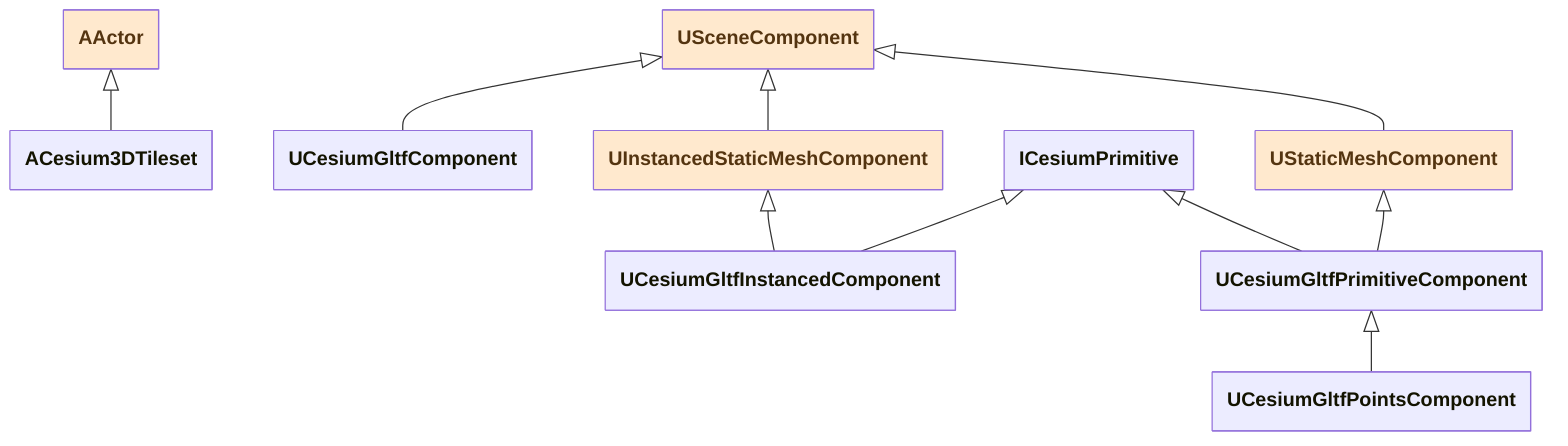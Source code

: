 ---
config:
  class:
    hideEmptyMembersBox: true
---
classDiagram
direction TB
    AActor <|-- ACesium3DTileset
    USceneComponent <|-- UCesiumGltfComponent
    USceneComponent <|-- UStaticMeshComponent
    USceneComponent <|-- UInstancedStaticMeshComponent
    ICesiumPrimitive <|-- UCesiumGltfInstancedComponent
    UStaticMeshComponent <|-- UCesiumGltfPrimitiveComponent
    ICesiumPrimitive <|-- UCesiumGltfPrimitiveComponent
    UCesiumGltfPrimitiveComponent <|-- UCesiumGltfPointsComponent
    UInstancedStaticMeshComponent <|-- UCesiumGltfInstancedComponent
    class AActor:::unreal
    class USceneComponent:::unreal
    class UStaticMeshComponent:::unreal
    class UInstancedStaticMeshComponent:::unreal
    classDef unreal fill:#FFE9CE, color:#543410